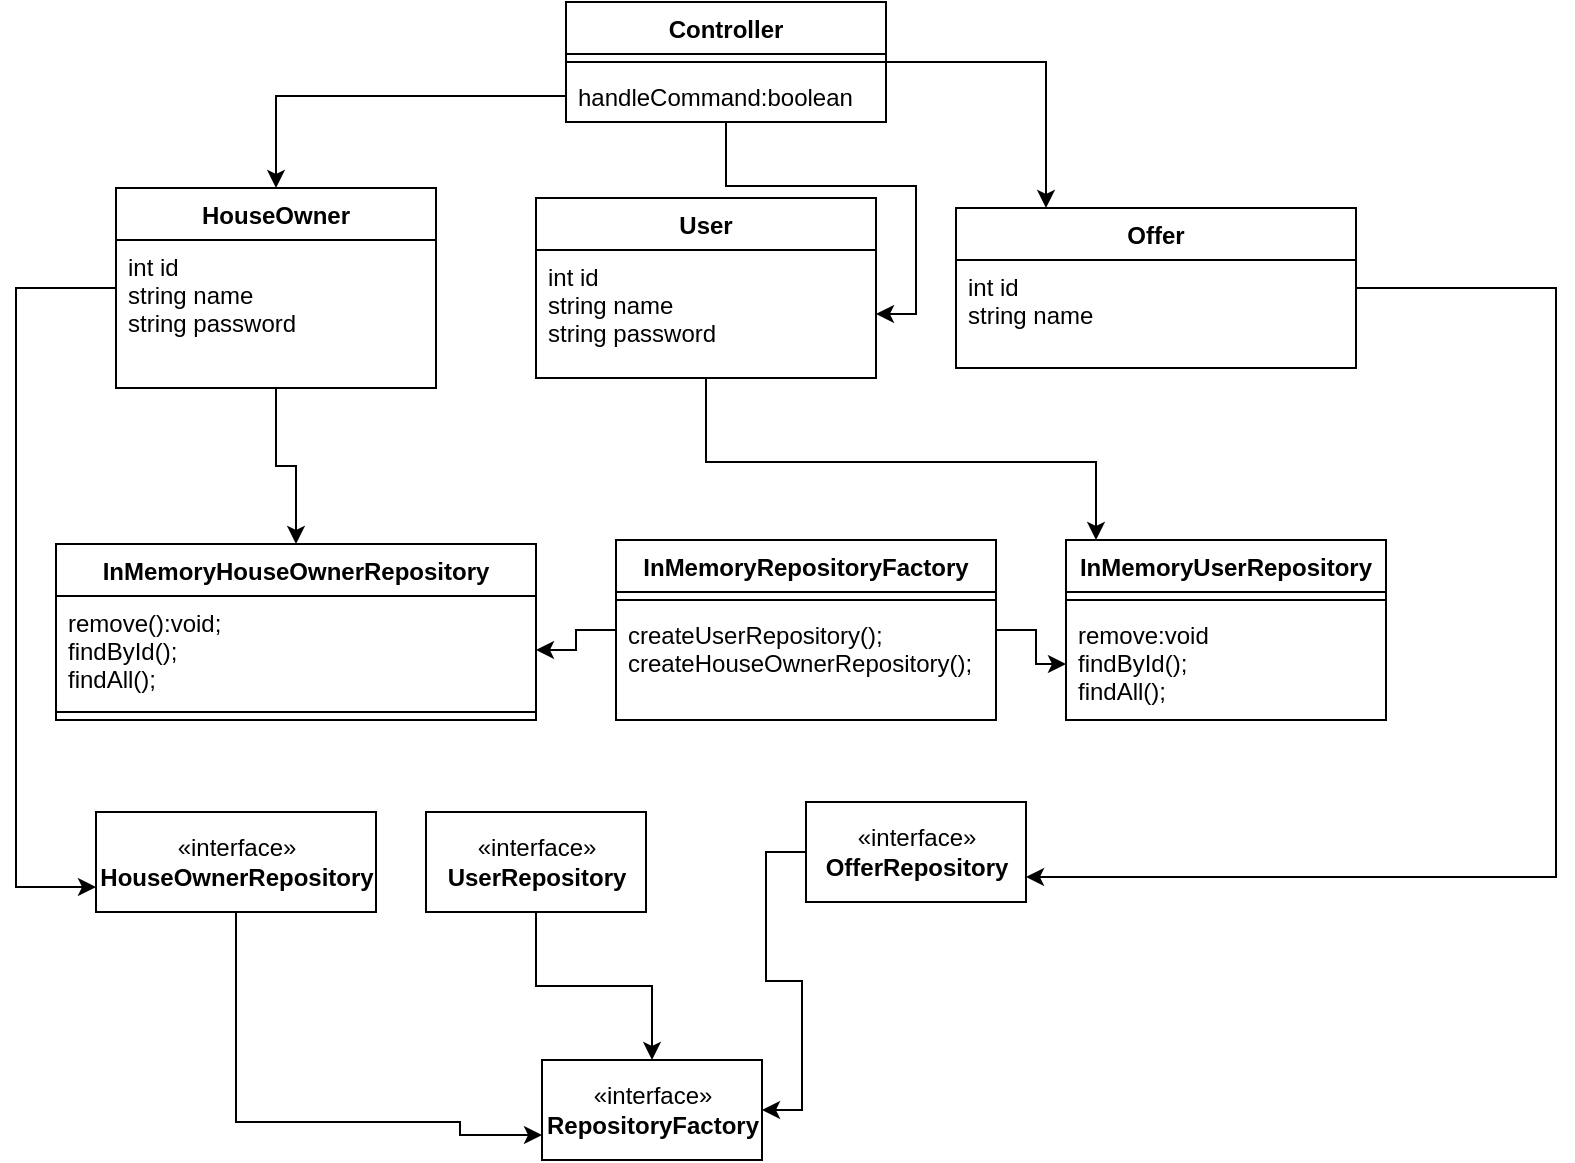 <mxfile version="10.6.5" type="device"><diagram id="Rhl2MuL6bhgG86MfkhRC" name="Page-1"><mxGraphModel dx="1118" dy="690" grid="1" gridSize="10" guides="1" tooltips="1" connect="1" arrows="1" fold="1" page="1" pageScale="1" pageWidth="827" pageHeight="1169" math="0" shadow="0"><root><mxCell id="0"/><mxCell id="1" parent="0"/><mxCell id="Ar8khbeEP6YJA1jZhCP4-45" value="" style="edgeStyle=orthogonalEdgeStyle;rounded=0;orthogonalLoop=1;jettySize=auto;html=1;" edge="1" parent="1" source="Ar8khbeEP6YJA1jZhCP4-1" target="Ar8khbeEP6YJA1jZhCP4-6"><mxGeometry relative="1" as="geometry"><Array as="points"><mxPoint x="395" y="122"/><mxPoint x="490" y="122"/><mxPoint x="490" y="186"/></Array></mxGeometry></mxCell><mxCell id="Ar8khbeEP6YJA1jZhCP4-62" value="" style="edgeStyle=orthogonalEdgeStyle;rounded=0;orthogonalLoop=1;jettySize=auto;html=1;" edge="1" parent="1" source="Ar8khbeEP6YJA1jZhCP4-1" target="Ar8khbeEP6YJA1jZhCP4-25"><mxGeometry relative="1" as="geometry"><mxPoint x="555" y="60" as="targetPoint"/><Array as="points"><mxPoint x="555" y="60"/></Array></mxGeometry></mxCell><mxCell id="Ar8khbeEP6YJA1jZhCP4-1" value="Controller" style="swimlane;fontStyle=1;align=center;verticalAlign=top;childLayout=stackLayout;horizontal=1;startSize=26;horizontalStack=0;resizeParent=1;resizeParentMax=0;resizeLast=0;collapsible=1;marginBottom=0;" vertex="1" parent="1"><mxGeometry x="315" y="30" width="160" height="60" as="geometry"/></mxCell><mxCell id="Ar8khbeEP6YJA1jZhCP4-3" value="" style="line;strokeWidth=1;fillColor=none;align=left;verticalAlign=middle;spacingTop=-1;spacingLeft=3;spacingRight=3;rotatable=0;labelPosition=right;points=[];portConstraint=eastwest;" vertex="1" parent="Ar8khbeEP6YJA1jZhCP4-1"><mxGeometry y="26" width="160" height="8" as="geometry"/></mxCell><mxCell id="Ar8khbeEP6YJA1jZhCP4-4" value="handleCommand:boolean" style="text;strokeColor=none;fillColor=none;align=left;verticalAlign=top;spacingLeft=4;spacingRight=4;overflow=hidden;rotatable=0;points=[[0,0.5],[1,0.5]];portConstraint=eastwest;" vertex="1" parent="Ar8khbeEP6YJA1jZhCP4-1"><mxGeometry y="34" width="160" height="26" as="geometry"/></mxCell><mxCell id="Ar8khbeEP6YJA1jZhCP4-74" style="edgeStyle=orthogonalEdgeStyle;rounded=0;orthogonalLoop=1;jettySize=auto;html=1;" edge="1" parent="1" source="Ar8khbeEP6YJA1jZhCP4-5" target="Ar8khbeEP6YJA1jZhCP4-13"><mxGeometry relative="1" as="geometry"><Array as="points"><mxPoint x="385" y="260"/><mxPoint x="580" y="260"/></Array></mxGeometry></mxCell><mxCell id="Ar8khbeEP6YJA1jZhCP4-5" value="User" style="swimlane;fontStyle=1;align=center;verticalAlign=top;childLayout=stackLayout;horizontal=1;startSize=26;horizontalStack=0;resizeParent=1;resizeParentMax=0;resizeLast=0;collapsible=1;marginBottom=0;" vertex="1" parent="1"><mxGeometry x="300" y="128" width="170" height="90" as="geometry"/></mxCell><mxCell id="Ar8khbeEP6YJA1jZhCP4-6" value="int id&#10;string name&#10;string password&#10;" style="text;strokeColor=none;fillColor=none;align=left;verticalAlign=top;spacingLeft=4;spacingRight=4;overflow=hidden;rotatable=0;points=[[0,0.5],[1,0.5]];portConstraint=eastwest;" vertex="1" parent="Ar8khbeEP6YJA1jZhCP4-5"><mxGeometry y="26" width="170" height="64" as="geometry"/></mxCell><mxCell id="Ar8khbeEP6YJA1jZhCP4-70" value="" style="edgeStyle=orthogonalEdgeStyle;rounded=0;orthogonalLoop=1;jettySize=auto;html=1;" edge="1" parent="1" source="Ar8khbeEP6YJA1jZhCP4-9" target="Ar8khbeEP6YJA1jZhCP4-37"><mxGeometry relative="1" as="geometry"/></mxCell><mxCell id="Ar8khbeEP6YJA1jZhCP4-72" value="" style="edgeStyle=orthogonalEdgeStyle;rounded=0;orthogonalLoop=1;jettySize=auto;html=1;" edge="1" parent="1" source="Ar8khbeEP6YJA1jZhCP4-9" target="Ar8khbeEP6YJA1jZhCP4-16"><mxGeometry relative="1" as="geometry"/></mxCell><mxCell id="Ar8khbeEP6YJA1jZhCP4-9" value="InMemoryRepositoryFactory" style="swimlane;fontStyle=1;align=center;verticalAlign=top;childLayout=stackLayout;horizontal=1;startSize=26;horizontalStack=0;resizeParent=1;resizeParentMax=0;resizeLast=0;collapsible=1;marginBottom=0;" vertex="1" parent="1"><mxGeometry x="340" y="299" width="190" height="90" as="geometry"/></mxCell><mxCell id="Ar8khbeEP6YJA1jZhCP4-11" value="" style="line;strokeWidth=1;fillColor=none;align=left;verticalAlign=middle;spacingTop=-1;spacingLeft=3;spacingRight=3;rotatable=0;labelPosition=right;points=[];portConstraint=eastwest;" vertex="1" parent="Ar8khbeEP6YJA1jZhCP4-9"><mxGeometry y="26" width="190" height="8" as="geometry"/></mxCell><mxCell id="Ar8khbeEP6YJA1jZhCP4-12" value="createUserRepository();&#10;createHouseOwnerRepository();" style="text;strokeColor=none;fillColor=none;align=left;verticalAlign=top;spacingLeft=4;spacingRight=4;overflow=hidden;rotatable=0;points=[[0,0.5],[1,0.5]];portConstraint=eastwest;" vertex="1" parent="Ar8khbeEP6YJA1jZhCP4-9"><mxGeometry y="34" width="190" height="56" as="geometry"/></mxCell><mxCell id="Ar8khbeEP6YJA1jZhCP4-13" value="InMemoryUserRepository" style="swimlane;fontStyle=1;align=center;verticalAlign=top;childLayout=stackLayout;horizontal=1;startSize=26;horizontalStack=0;resizeParent=1;resizeParentMax=0;resizeLast=0;collapsible=1;marginBottom=0;" vertex="1" parent="1"><mxGeometry x="565" y="299" width="160" height="90" as="geometry"/></mxCell><mxCell id="Ar8khbeEP6YJA1jZhCP4-15" value="" style="line;strokeWidth=1;fillColor=none;align=left;verticalAlign=middle;spacingTop=-1;spacingLeft=3;spacingRight=3;rotatable=0;labelPosition=right;points=[];portConstraint=eastwest;" vertex="1" parent="Ar8khbeEP6YJA1jZhCP4-13"><mxGeometry y="26" width="160" height="8" as="geometry"/></mxCell><mxCell id="Ar8khbeEP6YJA1jZhCP4-16" value="remove:void&#10;findById();&#10;findAll();" style="text;strokeColor=none;fillColor=none;align=left;verticalAlign=top;spacingLeft=4;spacingRight=4;overflow=hidden;rotatable=0;points=[[0,0.5],[1,0.5]];portConstraint=eastwest;" vertex="1" parent="Ar8khbeEP6YJA1jZhCP4-13"><mxGeometry y="34" width="160" height="56" as="geometry"/></mxCell><mxCell id="Ar8khbeEP6YJA1jZhCP4-80" style="edgeStyle=orthogonalEdgeStyle;rounded=0;orthogonalLoop=1;jettySize=auto;html=1;entryX=1;entryY=0.75;entryDx=0;entryDy=0;" edge="1" parent="1" source="Ar8khbeEP6YJA1jZhCP4-25" target="Ar8khbeEP6YJA1jZhCP4-41"><mxGeometry relative="1" as="geometry"><Array as="points"><mxPoint x="810" y="173"/><mxPoint x="810" y="468"/></Array></mxGeometry></mxCell><mxCell id="Ar8khbeEP6YJA1jZhCP4-25" value="Offer" style="swimlane;fontStyle=1;align=center;verticalAlign=top;childLayout=stackLayout;horizontal=1;startSize=26;horizontalStack=0;resizeParent=1;resizeParentMax=0;resizeLast=0;collapsible=1;marginBottom=0;" vertex="1" parent="1"><mxGeometry x="510" y="133" width="200" height="80" as="geometry"/></mxCell><mxCell id="Ar8khbeEP6YJA1jZhCP4-26" value="int id&#10;string name&#10;" style="text;strokeColor=none;fillColor=none;align=left;verticalAlign=top;spacingLeft=4;spacingRight=4;overflow=hidden;rotatable=0;points=[[0,0.5],[1,0.5]];portConstraint=eastwest;" vertex="1" parent="Ar8khbeEP6YJA1jZhCP4-25"><mxGeometry y="26" width="200" height="54" as="geometry"/></mxCell><mxCell id="Ar8khbeEP6YJA1jZhCP4-73" style="edgeStyle=orthogonalEdgeStyle;rounded=0;orthogonalLoop=1;jettySize=auto;html=1;" edge="1" parent="1" source="Ar8khbeEP6YJA1jZhCP4-29" target="Ar8khbeEP6YJA1jZhCP4-36"><mxGeometry relative="1" as="geometry"/></mxCell><mxCell id="Ar8khbeEP6YJA1jZhCP4-81" style="edgeStyle=orthogonalEdgeStyle;rounded=0;orthogonalLoop=1;jettySize=auto;html=1;entryX=0;entryY=0.75;entryDx=0;entryDy=0;" edge="1" parent="1" source="Ar8khbeEP6YJA1jZhCP4-29" target="Ar8khbeEP6YJA1jZhCP4-43"><mxGeometry relative="1" as="geometry"><Array as="points"><mxPoint x="40" y="173"/><mxPoint x="40" y="473"/></Array></mxGeometry></mxCell><mxCell id="Ar8khbeEP6YJA1jZhCP4-29" value="HouseOwner" style="swimlane;fontStyle=1;align=center;verticalAlign=top;childLayout=stackLayout;horizontal=1;startSize=26;horizontalStack=0;resizeParent=1;resizeParentMax=0;resizeLast=0;collapsible=1;marginBottom=0;" vertex="1" parent="1"><mxGeometry x="90" y="123" width="160" height="100" as="geometry"/></mxCell><mxCell id="Ar8khbeEP6YJA1jZhCP4-30" value="int id&#10;string name&#10;string password" style="text;strokeColor=none;fillColor=none;align=left;verticalAlign=top;spacingLeft=4;spacingRight=4;overflow=hidden;rotatable=0;points=[[0,0.5],[1,0.5]];portConstraint=eastwest;" vertex="1" parent="Ar8khbeEP6YJA1jZhCP4-29"><mxGeometry y="26" width="160" height="74" as="geometry"/></mxCell><mxCell id="Ar8khbeEP6YJA1jZhCP4-34" value="«interface»&lt;br&gt;&lt;b&gt;RepositoryFactory&lt;/b&gt;&lt;br&gt;" style="html=1;" vertex="1" parent="1"><mxGeometry x="303" y="559" width="110" height="50" as="geometry"/></mxCell><mxCell id="Ar8khbeEP6YJA1jZhCP4-36" value="InMemoryHouseOwnerRepository" style="swimlane;fontStyle=1;align=center;verticalAlign=top;childLayout=stackLayout;horizontal=1;startSize=26;horizontalStack=0;resizeParent=1;resizeParentMax=0;resizeLast=0;collapsible=1;marginBottom=0;" vertex="1" parent="1"><mxGeometry x="60" y="301" width="240" height="88" as="geometry"/></mxCell><mxCell id="Ar8khbeEP6YJA1jZhCP4-37" value="remove():void;&#10;findById();&#10;findAll();&#10;" style="text;strokeColor=none;fillColor=none;align=left;verticalAlign=top;spacingLeft=4;spacingRight=4;overflow=hidden;rotatable=0;points=[[0,0.5],[1,0.5]];portConstraint=eastwest;" vertex="1" parent="Ar8khbeEP6YJA1jZhCP4-36"><mxGeometry y="26" width="240" height="54" as="geometry"/></mxCell><mxCell id="Ar8khbeEP6YJA1jZhCP4-38" value="" style="line;strokeWidth=1;fillColor=none;align=left;verticalAlign=middle;spacingTop=-1;spacingLeft=3;spacingRight=3;rotatable=0;labelPosition=right;points=[];portConstraint=eastwest;" vertex="1" parent="Ar8khbeEP6YJA1jZhCP4-36"><mxGeometry y="80" width="240" height="8" as="geometry"/></mxCell><mxCell id="Ar8khbeEP6YJA1jZhCP4-77" style="edgeStyle=orthogonalEdgeStyle;rounded=0;orthogonalLoop=1;jettySize=auto;html=1;entryX=1;entryY=0.5;entryDx=0;entryDy=0;" edge="1" parent="1" source="Ar8khbeEP6YJA1jZhCP4-41" target="Ar8khbeEP6YJA1jZhCP4-34"><mxGeometry relative="1" as="geometry"/></mxCell><mxCell id="Ar8khbeEP6YJA1jZhCP4-41" value="«interface»&lt;br&gt;&lt;b&gt;OfferRepository&lt;/b&gt;&lt;br&gt;" style="html=1;" vertex="1" parent="1"><mxGeometry x="435" y="430" width="110" height="50" as="geometry"/></mxCell><mxCell id="Ar8khbeEP6YJA1jZhCP4-76" style="edgeStyle=orthogonalEdgeStyle;rounded=0;orthogonalLoop=1;jettySize=auto;html=1;" edge="1" parent="1" source="Ar8khbeEP6YJA1jZhCP4-42" target="Ar8khbeEP6YJA1jZhCP4-34"><mxGeometry relative="1" as="geometry"/></mxCell><mxCell id="Ar8khbeEP6YJA1jZhCP4-42" value="«interface»&lt;br&gt;&lt;b&gt;UserRepository&lt;/b&gt;&lt;br&gt;" style="html=1;" vertex="1" parent="1"><mxGeometry x="245" y="435" width="110" height="50" as="geometry"/></mxCell><mxCell id="Ar8khbeEP6YJA1jZhCP4-75" style="edgeStyle=orthogonalEdgeStyle;rounded=0;orthogonalLoop=1;jettySize=auto;html=1;entryX=0;entryY=0.75;entryDx=0;entryDy=0;" edge="1" parent="1" source="Ar8khbeEP6YJA1jZhCP4-43" target="Ar8khbeEP6YJA1jZhCP4-34"><mxGeometry relative="1" as="geometry"><Array as="points"><mxPoint x="150" y="590"/><mxPoint x="262" y="590"/><mxPoint x="262" y="597"/></Array></mxGeometry></mxCell><mxCell id="Ar8khbeEP6YJA1jZhCP4-43" value="«interface»&lt;br&gt;&lt;b&gt;HouseOwnerRepository&lt;/b&gt;&lt;br&gt;" style="html=1;" vertex="1" parent="1"><mxGeometry x="80" y="435" width="140" height="50" as="geometry"/></mxCell><mxCell id="Ar8khbeEP6YJA1jZhCP4-56" style="edgeStyle=orthogonalEdgeStyle;rounded=0;orthogonalLoop=1;jettySize=auto;html=1;" edge="1" parent="1" source="Ar8khbeEP6YJA1jZhCP4-4" target="Ar8khbeEP6YJA1jZhCP4-29"><mxGeometry relative="1" as="geometry"/></mxCell></root></mxGraphModel></diagram></mxfile>